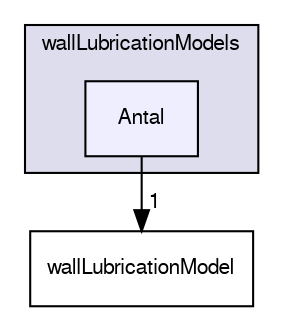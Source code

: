 digraph "applications/solvers/multiphase/twoPhaseEulerFoam/interfacialModels/wallLubricationModels/Antal" {
  bgcolor=transparent;
  compound=true
  node [ fontsize="10", fontname="FreeSans"];
  edge [ labelfontsize="10", labelfontname="FreeSans"];
  subgraph clusterdir_e3b447723574590c1503966e204656bb {
    graph [ bgcolor="#ddddee", pencolor="black", label="wallLubricationModels" fontname="FreeSans", fontsize="10", URL="dir_e3b447723574590c1503966e204656bb.html"]
  dir_23292519a103f7f45ef1cf74ae469edc [shape=box, label="Antal", style="filled", fillcolor="#eeeeff", pencolor="black", URL="dir_23292519a103f7f45ef1cf74ae469edc.html"];
  }
  dir_45aa1d3e94517b1a0982b731eb8cd790 [shape=box label="wallLubricationModel" URL="dir_45aa1d3e94517b1a0982b731eb8cd790.html"];
  dir_23292519a103f7f45ef1cf74ae469edc->dir_45aa1d3e94517b1a0982b731eb8cd790 [headlabel="1", labeldistance=1.5 headhref="dir_000232_000236.html"];
}
